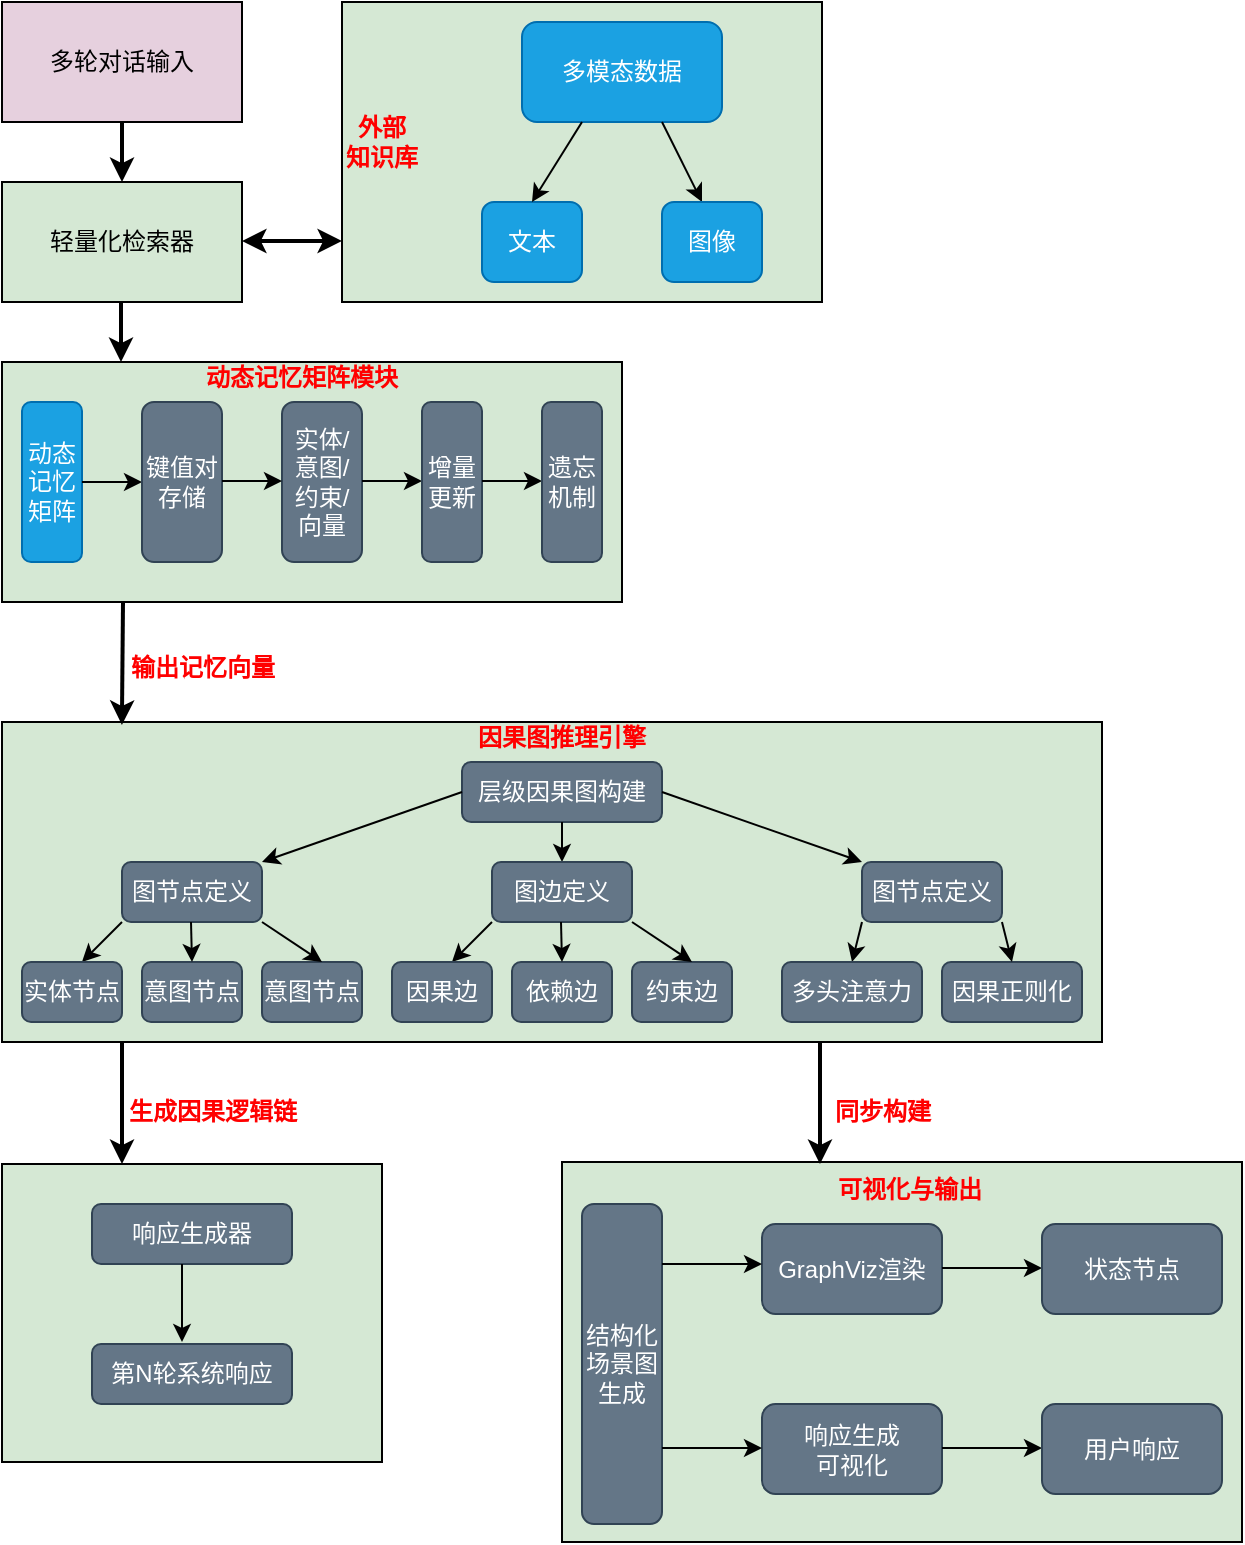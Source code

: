 <mxfile version="27.1.4">
  <diagram name="第 1 页" id="PxycaO0lB3qMbI04a0a6">
    <mxGraphModel dx="1869" dy="570" grid="1" gridSize="10" guides="1" tooltips="1" connect="1" arrows="1" fold="1" page="1" pageScale="1" pageWidth="827" pageHeight="1169" math="0" shadow="0">
      <root>
        <mxCell id="0" />
        <mxCell id="1" parent="0" />
        <mxCell id="spFuP-tE8OkHs6iBAqPz-2" value="多轮对话输入" style="rounded=0;whiteSpace=wrap;html=1;fillColor=#E6D0DE;movable=1;resizable=1;rotatable=1;deletable=1;editable=1;locked=0;connectable=1;" parent="1" vertex="1">
          <mxGeometry x="-40" y="50" width="120" height="60" as="geometry" />
        </mxCell>
        <mxCell id="spFuP-tE8OkHs6iBAqPz-3" value="" style="endArrow=classic;html=1;rounded=0;strokeWidth=2;entryX=0.5;entryY=0;entryDx=0;entryDy=0;exitX=0.5;exitY=1;exitDx=0;exitDy=0;" parent="1" source="spFuP-tE8OkHs6iBAqPz-2" target="spFuP-tE8OkHs6iBAqPz-4" edge="1">
          <mxGeometry width="50" height="50" relative="1" as="geometry">
            <mxPoint x="80" y="80" as="sourcePoint" />
            <mxPoint x="160" y="80" as="targetPoint" />
          </mxGeometry>
        </mxCell>
        <mxCell id="spFuP-tE8OkHs6iBAqPz-4" value="轻量化检索器" style="rounded=0;whiteSpace=wrap;html=1;fillColor=#D5E8D4;movable=1;resizable=1;rotatable=1;deletable=1;editable=1;locked=0;connectable=1;" parent="1" vertex="1">
          <mxGeometry x="-40" y="140" width="120" height="60" as="geometry" />
        </mxCell>
        <mxCell id="spFuP-tE8OkHs6iBAqPz-7" value="" style="rounded=0;whiteSpace=wrap;html=1;fillColor=#D5E8D4;movable=1;resizable=1;rotatable=1;deletable=1;editable=1;locked=0;connectable=1;" parent="1" vertex="1">
          <mxGeometry x="130" y="50" width="240" height="150" as="geometry" />
        </mxCell>
        <mxCell id="spFuP-tE8OkHs6iBAqPz-8" value="&lt;font style=&quot;color: rgb(255, 0, 0);&quot;&gt;&lt;b&gt;外部&lt;/b&gt;&lt;/font&gt;&lt;div&gt;&lt;font style=&quot;color: rgb(255, 0, 0);&quot;&gt;&lt;b&gt;知识库&lt;/b&gt;&lt;/font&gt;&lt;/div&gt;" style="text;strokeColor=none;align=center;fillColor=none;html=1;verticalAlign=middle;whiteSpace=wrap;rounded=0;" parent="1" vertex="1">
          <mxGeometry x="130" y="90" width="40" height="60" as="geometry" />
        </mxCell>
        <mxCell id="spFuP-tE8OkHs6iBAqPz-9" value="多模态数据" style="rounded=1;whiteSpace=wrap;html=1;fillColor=#1ba1e2;fontColor=#ffffff;strokeColor=#006EAF;" parent="1" vertex="1">
          <mxGeometry x="220" y="60" width="100" height="50" as="geometry" />
        </mxCell>
        <mxCell id="spFuP-tE8OkHs6iBAqPz-10" value="" style="endArrow=classic;html=1;rounded=0;" parent="1" edge="1">
          <mxGeometry width="50" height="50" relative="1" as="geometry">
            <mxPoint x="290" y="110" as="sourcePoint" />
            <mxPoint x="310" y="150" as="targetPoint" />
          </mxGeometry>
        </mxCell>
        <mxCell id="spFuP-tE8OkHs6iBAqPz-11" value="图像" style="rounded=1;whiteSpace=wrap;html=1;fillColor=#1ba1e2;fontColor=#ffffff;strokeColor=#006EAF;" parent="1" vertex="1">
          <mxGeometry x="290" y="150" width="50" height="40" as="geometry" />
        </mxCell>
        <mxCell id="spFuP-tE8OkHs6iBAqPz-12" value="文本" style="rounded=1;whiteSpace=wrap;html=1;fillColor=#1ba1e2;fontColor=#ffffff;strokeColor=#006EAF;" parent="1" vertex="1">
          <mxGeometry x="200" y="150" width="50" height="40" as="geometry" />
        </mxCell>
        <mxCell id="spFuP-tE8OkHs6iBAqPz-13" value="" style="endArrow=classic;html=1;rounded=0;entryX=0.5;entryY=0;entryDx=0;entryDy=0;" parent="1" target="spFuP-tE8OkHs6iBAqPz-12" edge="1">
          <mxGeometry width="50" height="50" relative="1" as="geometry">
            <mxPoint x="250" y="110" as="sourcePoint" />
            <mxPoint x="220" y="150" as="targetPoint" />
          </mxGeometry>
        </mxCell>
        <mxCell id="spFuP-tE8OkHs6iBAqPz-22" value="" style="rounded=0;whiteSpace=wrap;html=1;fillColor=#D5E8D4;movable=1;resizable=1;rotatable=1;deletable=1;editable=1;locked=0;connectable=1;" parent="1" vertex="1">
          <mxGeometry x="-40" y="230" width="310" height="120" as="geometry" />
        </mxCell>
        <mxCell id="spFuP-tE8OkHs6iBAqPz-23" value="动态记忆矩阵" style="rounded=1;whiteSpace=wrap;html=1;fillColor=#1ba1e2;fontColor=#ffffff;strokeColor=#006EAF;" parent="1" vertex="1">
          <mxGeometry x="-30" y="250" width="30" height="80" as="geometry" />
        </mxCell>
        <mxCell id="spFuP-tE8OkHs6iBAqPz-25" value="" style="endArrow=classic;html=1;rounded=0;" parent="1" edge="1">
          <mxGeometry width="50" height="50" relative="1" as="geometry">
            <mxPoint y="290" as="sourcePoint" />
            <mxPoint x="30" y="290" as="targetPoint" />
          </mxGeometry>
        </mxCell>
        <mxCell id="spFuP-tE8OkHs6iBAqPz-21" value="&lt;font color=&quot;#ff0000&quot;&gt;&lt;b&gt;动态记忆矩阵模块&lt;/b&gt;&lt;/font&gt;" style="text;strokeColor=none;align=center;fillColor=none;html=1;verticalAlign=middle;whiteSpace=wrap;rounded=0;movable=1;resizable=1;rotatable=1;deletable=1;editable=1;locked=0;connectable=1;" parent="1" vertex="1">
          <mxGeometry x="60" y="230" width="100" height="15" as="geometry" />
        </mxCell>
        <mxCell id="spFuP-tE8OkHs6iBAqPz-26" value="键值对存储" style="rounded=1;whiteSpace=wrap;html=1;fillColor=#647687;fontColor=#ffffff;strokeColor=#314354;" parent="1" vertex="1">
          <mxGeometry x="30" y="250" width="40" height="80" as="geometry" />
        </mxCell>
        <mxCell id="spFuP-tE8OkHs6iBAqPz-27" value="实体/意图/约束/向量" style="rounded=1;whiteSpace=wrap;html=1;fillColor=#647687;fontColor=#ffffff;strokeColor=#314354;movable=1;resizable=1;rotatable=1;deletable=1;editable=1;locked=0;connectable=1;" parent="1" vertex="1">
          <mxGeometry x="100" y="250" width="40" height="80" as="geometry" />
        </mxCell>
        <mxCell id="spFuP-tE8OkHs6iBAqPz-28" value="" style="endArrow=classic;html=1;rounded=0;" parent="1" edge="1">
          <mxGeometry width="50" height="50" relative="1" as="geometry">
            <mxPoint x="70" y="289.5" as="sourcePoint" />
            <mxPoint x="100" y="289.5" as="targetPoint" />
          </mxGeometry>
        </mxCell>
        <mxCell id="spFuP-tE8OkHs6iBAqPz-30" value="" style="endArrow=classic;html=1;rounded=0;" parent="1" edge="1">
          <mxGeometry width="50" height="50" relative="1" as="geometry">
            <mxPoint x="140" y="289.5" as="sourcePoint" />
            <mxPoint x="170" y="289.5" as="targetPoint" />
          </mxGeometry>
        </mxCell>
        <mxCell id="spFuP-tE8OkHs6iBAqPz-31" value="增量更新" style="rounded=1;whiteSpace=wrap;html=1;fillColor=#647687;fontColor=#ffffff;strokeColor=#314354;movable=1;resizable=1;rotatable=1;deletable=1;editable=1;locked=0;connectable=1;" parent="1" vertex="1">
          <mxGeometry x="170" y="250" width="30" height="80" as="geometry" />
        </mxCell>
        <mxCell id="spFuP-tE8OkHs6iBAqPz-32" value="" style="endArrow=classic;html=1;rounded=0;" parent="1" edge="1">
          <mxGeometry width="50" height="50" relative="1" as="geometry">
            <mxPoint x="200" y="289.5" as="sourcePoint" />
            <mxPoint x="230" y="289.5" as="targetPoint" />
          </mxGeometry>
        </mxCell>
        <mxCell id="spFuP-tE8OkHs6iBAqPz-33" value="遗忘机制" style="rounded=1;whiteSpace=wrap;html=1;fillColor=#647687;fontColor=#ffffff;strokeColor=#314354;movable=1;resizable=1;rotatable=1;deletable=1;editable=1;locked=0;connectable=1;" parent="1" vertex="1">
          <mxGeometry x="230" y="250" width="30" height="80" as="geometry" />
        </mxCell>
        <mxCell id="spFuP-tE8OkHs6iBAqPz-36" value="" style="rounded=0;whiteSpace=wrap;html=1;fillColor=#D5E8D4;movable=1;resizable=1;rotatable=1;deletable=1;editable=1;locked=0;connectable=1;" parent="1" vertex="1">
          <mxGeometry x="-40" y="410" width="550" height="160" as="geometry" />
        </mxCell>
        <mxCell id="spFuP-tE8OkHs6iBAqPz-37" value="层级因果图构建" style="rounded=1;whiteSpace=wrap;html=1;fillColor=#647687;fontColor=#ffffff;strokeColor=#314354;" parent="1" vertex="1">
          <mxGeometry x="190" y="430" width="100" height="30" as="geometry" />
        </mxCell>
        <mxCell id="spFuP-tE8OkHs6iBAqPz-38" value="&lt;font color=&quot;#ff0000&quot;&gt;&lt;b&gt;因果图推理引擎&lt;/b&gt;&lt;/font&gt;" style="text;strokeColor=none;align=center;fillColor=none;html=1;verticalAlign=middle;whiteSpace=wrap;rounded=0;movable=1;resizable=1;rotatable=1;deletable=1;editable=1;locked=0;connectable=1;" parent="1" vertex="1">
          <mxGeometry x="190" y="410" width="100" height="15" as="geometry" />
        </mxCell>
        <mxCell id="spFuP-tE8OkHs6iBAqPz-39" value="" style="endArrow=classic;html=1;rounded=0;exitX=0;exitY=0.5;exitDx=0;exitDy=0;entryX=1;entryY=0;entryDx=0;entryDy=0;" parent="1" source="spFuP-tE8OkHs6iBAqPz-37" target="spFuP-tE8OkHs6iBAqPz-44" edge="1">
          <mxGeometry width="50" height="50" relative="1" as="geometry">
            <mxPoint x="190" y="460" as="sourcePoint" />
            <mxPoint x="110" y="482.5" as="targetPoint" />
          </mxGeometry>
        </mxCell>
        <mxCell id="spFuP-tE8OkHs6iBAqPz-43" value="" style="endArrow=classic;startArrow=classic;html=1;rounded=0;strokeWidth=2;entryX=1;entryY=0.5;entryDx=0;entryDy=0;" parent="1" edge="1">
          <mxGeometry width="50" height="50" relative="1" as="geometry">
            <mxPoint x="130" y="169.5" as="sourcePoint" />
            <mxPoint x="80" y="169.5" as="targetPoint" />
          </mxGeometry>
        </mxCell>
        <mxCell id="spFuP-tE8OkHs6iBAqPz-44" value="图节点定义" style="rounded=1;whiteSpace=wrap;html=1;fillColor=#647687;fontColor=#ffffff;strokeColor=#314354;" parent="1" vertex="1">
          <mxGeometry x="20" y="480" width="70" height="30" as="geometry" />
        </mxCell>
        <mxCell id="spFuP-tE8OkHs6iBAqPz-45" value="" style="endArrow=classic;html=1;rounded=0;" parent="1" edge="1">
          <mxGeometry width="50" height="50" relative="1" as="geometry">
            <mxPoint x="20" y="510" as="sourcePoint" />
            <mxPoint y="530" as="targetPoint" />
          </mxGeometry>
        </mxCell>
        <mxCell id="spFuP-tE8OkHs6iBAqPz-46" value="实体节点" style="rounded=1;whiteSpace=wrap;html=1;fillColor=#647687;fontColor=#ffffff;strokeColor=#314354;" parent="1" vertex="1">
          <mxGeometry x="-30" y="530" width="50" height="30" as="geometry" />
        </mxCell>
        <mxCell id="spFuP-tE8OkHs6iBAqPz-51" value="意图节点" style="rounded=1;whiteSpace=wrap;html=1;fillColor=#647687;fontColor=#ffffff;strokeColor=#314354;" parent="1" vertex="1">
          <mxGeometry x="30" y="530" width="50" height="30" as="geometry" />
        </mxCell>
        <mxCell id="spFuP-tE8OkHs6iBAqPz-52" value="" style="endArrow=classic;html=1;rounded=0;" parent="1" edge="1">
          <mxGeometry width="50" height="50" relative="1" as="geometry">
            <mxPoint x="54.5" y="510" as="sourcePoint" />
            <mxPoint x="55" y="530" as="targetPoint" />
          </mxGeometry>
        </mxCell>
        <mxCell id="spFuP-tE8OkHs6iBAqPz-53" value="意图节点" style="rounded=1;whiteSpace=wrap;html=1;fillColor=#647687;fontColor=#ffffff;strokeColor=#314354;" parent="1" vertex="1">
          <mxGeometry x="90" y="530" width="50" height="30" as="geometry" />
        </mxCell>
        <mxCell id="spFuP-tE8OkHs6iBAqPz-54" value="" style="endArrow=classic;html=1;rounded=0;" parent="1" edge="1">
          <mxGeometry width="50" height="50" relative="1" as="geometry">
            <mxPoint x="90" y="510" as="sourcePoint" />
            <mxPoint x="120" y="530" as="targetPoint" />
          </mxGeometry>
        </mxCell>
        <mxCell id="spFuP-tE8OkHs6iBAqPz-55" value="" style="endArrow=classic;html=1;rounded=0;" parent="1" edge="1">
          <mxGeometry width="50" height="50" relative="1" as="geometry">
            <mxPoint x="240" y="460" as="sourcePoint" />
            <mxPoint x="240" y="480" as="targetPoint" />
          </mxGeometry>
        </mxCell>
        <mxCell id="spFuP-tE8OkHs6iBAqPz-57" value="图边定义" style="rounded=1;whiteSpace=wrap;html=1;fillColor=#647687;fontColor=#ffffff;strokeColor=#314354;" parent="1" vertex="1">
          <mxGeometry x="205" y="480" width="70" height="30" as="geometry" />
        </mxCell>
        <mxCell id="spFuP-tE8OkHs6iBAqPz-58" value="" style="endArrow=classic;html=1;rounded=0;" parent="1" edge="1">
          <mxGeometry width="50" height="50" relative="1" as="geometry">
            <mxPoint x="205" y="510" as="sourcePoint" />
            <mxPoint x="185" y="530" as="targetPoint" />
          </mxGeometry>
        </mxCell>
        <mxCell id="spFuP-tE8OkHs6iBAqPz-59" value="因果边" style="rounded=1;whiteSpace=wrap;html=1;fillColor=#647687;fontColor=#ffffff;strokeColor=#314354;" parent="1" vertex="1">
          <mxGeometry x="155" y="530" width="50" height="30" as="geometry" />
        </mxCell>
        <mxCell id="spFuP-tE8OkHs6iBAqPz-60" value="依赖边" style="rounded=1;whiteSpace=wrap;html=1;fillColor=#647687;fontColor=#ffffff;strokeColor=#314354;" parent="1" vertex="1">
          <mxGeometry x="215" y="530" width="50" height="30" as="geometry" />
        </mxCell>
        <mxCell id="spFuP-tE8OkHs6iBAqPz-61" value="" style="endArrow=classic;html=1;rounded=0;" parent="1" edge="1">
          <mxGeometry width="50" height="50" relative="1" as="geometry">
            <mxPoint x="239.5" y="510" as="sourcePoint" />
            <mxPoint x="240" y="530" as="targetPoint" />
          </mxGeometry>
        </mxCell>
        <mxCell id="spFuP-tE8OkHs6iBAqPz-62" value="约束边" style="rounded=1;whiteSpace=wrap;html=1;fillColor=#647687;fontColor=#ffffff;strokeColor=#314354;" parent="1" vertex="1">
          <mxGeometry x="275" y="530" width="50" height="30" as="geometry" />
        </mxCell>
        <mxCell id="spFuP-tE8OkHs6iBAqPz-63" value="" style="endArrow=classic;html=1;rounded=0;" parent="1" edge="1">
          <mxGeometry width="50" height="50" relative="1" as="geometry">
            <mxPoint x="275" y="510" as="sourcePoint" />
            <mxPoint x="305" y="530" as="targetPoint" />
          </mxGeometry>
        </mxCell>
        <mxCell id="spFuP-tE8OkHs6iBAqPz-64" value="图节点定义" style="rounded=1;whiteSpace=wrap;html=1;fillColor=#647687;fontColor=#ffffff;strokeColor=#314354;" parent="1" vertex="1">
          <mxGeometry x="390" y="480" width="70" height="30" as="geometry" />
        </mxCell>
        <mxCell id="spFuP-tE8OkHs6iBAqPz-65" value="" style="endArrow=classic;html=1;rounded=0;exitX=0;exitY=1;exitDx=0;exitDy=0;entryX=0.5;entryY=0;entryDx=0;entryDy=0;" parent="1" source="spFuP-tE8OkHs6iBAqPz-64" target="spFuP-tE8OkHs6iBAqPz-66" edge="1">
          <mxGeometry width="50" height="50" relative="1" as="geometry">
            <mxPoint x="390" y="510" as="sourcePoint" />
            <mxPoint x="370" y="530" as="targetPoint" />
          </mxGeometry>
        </mxCell>
        <mxCell id="spFuP-tE8OkHs6iBAqPz-66" value="多头注意力" style="rounded=1;whiteSpace=wrap;html=1;fillColor=#647687;fontColor=#ffffff;strokeColor=#314354;" parent="1" vertex="1">
          <mxGeometry x="350" y="530" width="70" height="30" as="geometry" />
        </mxCell>
        <mxCell id="spFuP-tE8OkHs6iBAqPz-69" value="因果正则化" style="rounded=1;whiteSpace=wrap;html=1;fillColor=#647687;fontColor=#ffffff;strokeColor=#314354;" parent="1" vertex="1">
          <mxGeometry x="430" y="530" width="70" height="30" as="geometry" />
        </mxCell>
        <mxCell id="spFuP-tE8OkHs6iBAqPz-70" value="" style="endArrow=classic;html=1;rounded=0;exitX=1;exitY=1;exitDx=0;exitDy=0;entryX=0.5;entryY=0;entryDx=0;entryDy=0;" parent="1" source="spFuP-tE8OkHs6iBAqPz-64" target="spFuP-tE8OkHs6iBAqPz-69" edge="1">
          <mxGeometry width="50" height="50" relative="1" as="geometry">
            <mxPoint x="460" y="510" as="sourcePoint" />
            <mxPoint x="490" y="530" as="targetPoint" />
          </mxGeometry>
        </mxCell>
        <mxCell id="spFuP-tE8OkHs6iBAqPz-71" value="" style="endArrow=classic;html=1;rounded=0;exitX=1;exitY=0.5;exitDx=0;exitDy=0;entryX=0;entryY=0;entryDx=0;entryDy=0;" parent="1" source="spFuP-tE8OkHs6iBAqPz-37" target="spFuP-tE8OkHs6iBAqPz-64" edge="1">
          <mxGeometry width="50" height="50" relative="1" as="geometry">
            <mxPoint x="430" y="440" as="sourcePoint" />
            <mxPoint x="330" y="475" as="targetPoint" />
          </mxGeometry>
        </mxCell>
        <mxCell id="spFuP-tE8OkHs6iBAqPz-78" value="" style="rounded=0;whiteSpace=wrap;html=1;fillColor=#D5E8D4;movable=1;resizable=1;rotatable=1;deletable=1;editable=1;locked=0;connectable=1;" parent="1" vertex="1">
          <mxGeometry x="240" y="630" width="340" height="190" as="geometry" />
        </mxCell>
        <mxCell id="spFuP-tE8OkHs6iBAqPz-79" value="&lt;font color=&quot;#ff0000&quot;&gt;&lt;b&gt;可视化与输出&lt;/b&gt;&lt;/font&gt;" style="text;strokeColor=none;align=center;fillColor=none;html=1;verticalAlign=middle;whiteSpace=wrap;rounded=0;movable=1;resizable=1;rotatable=1;deletable=1;editable=1;locked=0;connectable=1;" parent="1" vertex="1">
          <mxGeometry x="364" y="636" width="100" height="15" as="geometry" />
        </mxCell>
        <mxCell id="spFuP-tE8OkHs6iBAqPz-81" value="结构化场景图生成" style="rounded=1;whiteSpace=wrap;html=1;fillColor=#647687;fontColor=#ffffff;strokeColor=#314354;" parent="1" vertex="1">
          <mxGeometry x="250" y="651" width="40" height="160" as="geometry" />
        </mxCell>
        <mxCell id="spFuP-tE8OkHs6iBAqPz-85" value="GraphViz渲染" style="rounded=1;whiteSpace=wrap;html=1;fillColor=#647687;fontColor=#ffffff;strokeColor=#314354;" parent="1" vertex="1">
          <mxGeometry x="340" y="661" width="90" height="45" as="geometry" />
        </mxCell>
        <mxCell id="spFuP-tE8OkHs6iBAqPz-86" value="响应生成&lt;div&gt;可视化&lt;/div&gt;" style="rounded=1;whiteSpace=wrap;html=1;fillColor=#647687;fontColor=#ffffff;strokeColor=#314354;" parent="1" vertex="1">
          <mxGeometry x="340" y="751" width="90" height="45" as="geometry" />
        </mxCell>
        <mxCell id="spFuP-tE8OkHs6iBAqPz-90" value="" style="endArrow=classic;html=1;rounded=0;" parent="1" edge="1">
          <mxGeometry width="50" height="50" relative="1" as="geometry">
            <mxPoint x="290" y="681" as="sourcePoint" />
            <mxPoint x="340" y="681" as="targetPoint" />
          </mxGeometry>
        </mxCell>
        <mxCell id="spFuP-tE8OkHs6iBAqPz-91" value="" style="endArrow=classic;html=1;rounded=0;" parent="1" edge="1">
          <mxGeometry width="50" height="50" relative="1" as="geometry">
            <mxPoint x="290" y="773" as="sourcePoint" />
            <mxPoint x="340" y="773" as="targetPoint" />
          </mxGeometry>
        </mxCell>
        <mxCell id="spFuP-tE8OkHs6iBAqPz-94" value="" style="endArrow=classic;html=1;rounded=0;" parent="1" edge="1">
          <mxGeometry width="50" height="50" relative="1" as="geometry">
            <mxPoint x="430" y="773" as="sourcePoint" />
            <mxPoint x="480" y="773" as="targetPoint" />
          </mxGeometry>
        </mxCell>
        <mxCell id="spFuP-tE8OkHs6iBAqPz-95" value="" style="endArrow=classic;html=1;rounded=0;" parent="1" edge="1">
          <mxGeometry width="50" height="50" relative="1" as="geometry">
            <mxPoint x="430" y="683" as="sourcePoint" />
            <mxPoint x="480" y="683" as="targetPoint" />
          </mxGeometry>
        </mxCell>
        <mxCell id="spFuP-tE8OkHs6iBAqPz-96" value="状态节点" style="rounded=1;whiteSpace=wrap;html=1;fillColor=#647687;fontColor=#ffffff;strokeColor=#314354;" parent="1" vertex="1">
          <mxGeometry x="480" y="661" width="90" height="45" as="geometry" />
        </mxCell>
        <mxCell id="spFuP-tE8OkHs6iBAqPz-97" value="用户响应" style="rounded=1;whiteSpace=wrap;html=1;fillColor=#647687;fontColor=#ffffff;strokeColor=#314354;" parent="1" vertex="1">
          <mxGeometry x="480" y="751" width="90" height="45" as="geometry" />
        </mxCell>
        <mxCell id="KeM5AADkwLt8KgxjJI2U-2" value="" style="endArrow=classic;html=1;rounded=0;strokeWidth=2;entryX=0.5;entryY=0;entryDx=0;entryDy=0;exitX=0.5;exitY=1;exitDx=0;exitDy=0;" edge="1" parent="1">
          <mxGeometry width="50" height="50" relative="1" as="geometry">
            <mxPoint x="19.5" y="200" as="sourcePoint" />
            <mxPoint x="19.5" y="230" as="targetPoint" />
          </mxGeometry>
        </mxCell>
        <mxCell id="KeM5AADkwLt8KgxjJI2U-4" value="" style="endArrow=classic;html=1;rounded=0;strokeWidth=2;entryX=0.109;entryY=0.009;entryDx=0;entryDy=0;exitX=0.5;exitY=1;exitDx=0;exitDy=0;entryPerimeter=0;" edge="1" parent="1" target="spFuP-tE8OkHs6iBAqPz-36">
          <mxGeometry width="50" height="50" relative="1" as="geometry">
            <mxPoint x="20.5" y="350" as="sourcePoint" />
            <mxPoint x="20" y="396.64" as="targetPoint" />
          </mxGeometry>
        </mxCell>
        <mxCell id="KeM5AADkwLt8KgxjJI2U-5" value="&lt;font style=&quot;color: rgb(255, 0, 0);&quot;&gt;&lt;b&gt;输出记忆向量&lt;/b&gt;&lt;/font&gt;" style="text;html=1;align=center;verticalAlign=middle;resizable=0;points=[];autosize=1;strokeColor=none;fillColor=none;" vertex="1" parent="1">
          <mxGeometry x="10" y="368" width="100" height="30" as="geometry" />
        </mxCell>
        <mxCell id="KeM5AADkwLt8KgxjJI2U-6" value="" style="endArrow=classic;html=1;rounded=0;strokeWidth=2;entryX=0.109;entryY=0.009;entryDx=0;entryDy=0;entryPerimeter=0;" edge="1" parent="1">
          <mxGeometry width="50" height="50" relative="1" as="geometry">
            <mxPoint x="369" y="570" as="sourcePoint" />
            <mxPoint x="369" y="631" as="targetPoint" />
          </mxGeometry>
        </mxCell>
        <mxCell id="KeM5AADkwLt8KgxjJI2U-7" value="&lt;font style=&quot;color: rgb(255, 0, 0);&quot;&gt;&lt;b&gt;同步构建&lt;/b&gt;&lt;/font&gt;" style="text;html=1;align=center;verticalAlign=middle;resizable=0;points=[];autosize=1;strokeColor=none;fillColor=none;" vertex="1" parent="1">
          <mxGeometry x="365" y="590" width="70" height="30" as="geometry" />
        </mxCell>
        <mxCell id="KeM5AADkwLt8KgxjJI2U-8" value="" style="rounded=0;whiteSpace=wrap;html=1;fillColor=#D5E8D4;movable=0;resizable=0;rotatable=0;deletable=0;editable=0;locked=1;connectable=0;" vertex="1" parent="1">
          <mxGeometry x="-40" y="631" width="190" height="149" as="geometry" />
        </mxCell>
        <mxCell id="KeM5AADkwLt8KgxjJI2U-10" value="" style="endArrow=classic;html=1;rounded=0;strokeWidth=2;entryX=0.109;entryY=0.009;entryDx=0;entryDy=0;entryPerimeter=0;" edge="1" parent="1">
          <mxGeometry width="50" height="50" relative="1" as="geometry">
            <mxPoint x="20" y="570" as="sourcePoint" />
            <mxPoint x="20" y="631" as="targetPoint" />
          </mxGeometry>
        </mxCell>
        <mxCell id="KeM5AADkwLt8KgxjJI2U-11" value="&lt;font style=&quot;color: rgb(255, 0, 0);&quot;&gt;&lt;b&gt;生成因果逻辑链&lt;/b&gt;&lt;/font&gt;" style="text;html=1;align=center;verticalAlign=middle;resizable=0;points=[];autosize=1;strokeColor=none;fillColor=none;" vertex="1" parent="1">
          <mxGeometry x="10" y="590" width="110" height="30" as="geometry" />
        </mxCell>
        <mxCell id="KeM5AADkwLt8KgxjJI2U-12" value="响应生成器" style="rounded=1;whiteSpace=wrap;html=1;fillColor=#647687;fontColor=#ffffff;strokeColor=#314354;" vertex="1" parent="1">
          <mxGeometry x="5" y="651" width="100" height="30" as="geometry" />
        </mxCell>
        <mxCell id="KeM5AADkwLt8KgxjJI2U-13" value="第N轮系统响应" style="rounded=1;whiteSpace=wrap;html=1;fillColor=#647687;fontColor=#ffffff;strokeColor=#314354;" vertex="1" parent="1">
          <mxGeometry x="5" y="721" width="100" height="30" as="geometry" />
        </mxCell>
        <mxCell id="KeM5AADkwLt8KgxjJI2U-15" value="" style="endArrow=classic;html=1;rounded=0;" edge="1" parent="1">
          <mxGeometry width="50" height="50" relative="1" as="geometry">
            <mxPoint x="50" y="681" as="sourcePoint" />
            <mxPoint x="50" y="720" as="targetPoint" />
          </mxGeometry>
        </mxCell>
      </root>
    </mxGraphModel>
  </diagram>
</mxfile>
